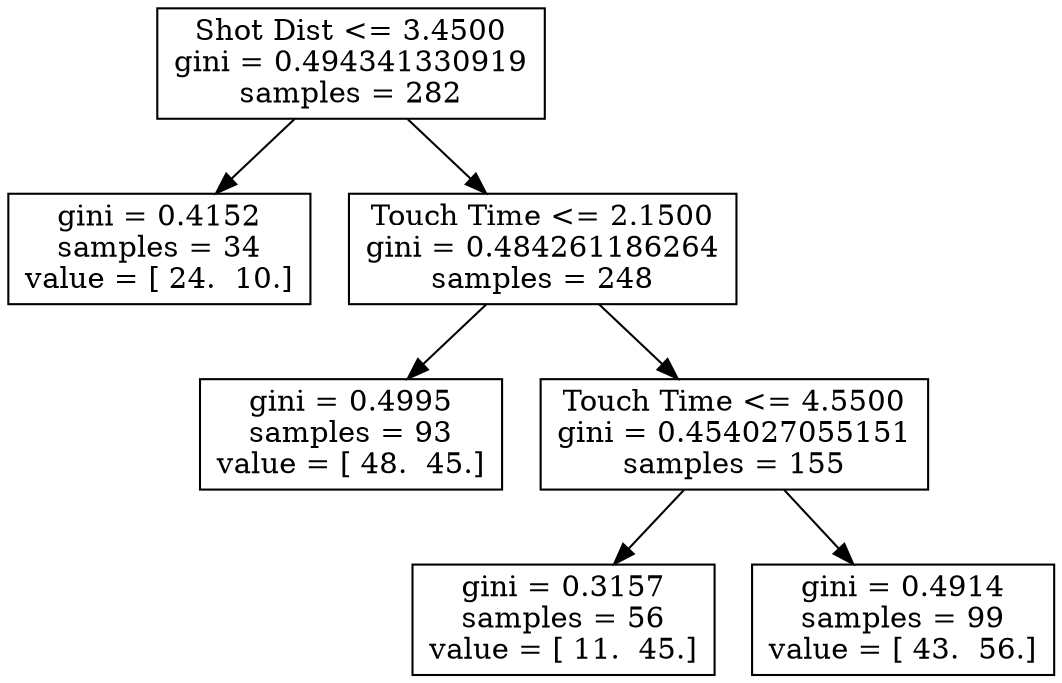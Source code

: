digraph Tree {
0 [label="Shot Dist <= 3.4500\ngini = 0.494341330919\nsamples = 282", shape="box"] ;
1 [label="gini = 0.4152\nsamples = 34\nvalue = [ 24.  10.]", shape="box"] ;
0 -> 1 ;
2 [label="Touch Time <= 2.1500\ngini = 0.484261186264\nsamples = 248", shape="box"] ;
0 -> 2 ;
3 [label="gini = 0.4995\nsamples = 93\nvalue = [ 48.  45.]", shape="box"] ;
2 -> 3 ;
4 [label="Touch Time <= 4.5500\ngini = 0.454027055151\nsamples = 155", shape="box"] ;
2 -> 4 ;
5 [label="gini = 0.3157\nsamples = 56\nvalue = [ 11.  45.]", shape="box"] ;
4 -> 5 ;
6 [label="gini = 0.4914\nsamples = 99\nvalue = [ 43.  56.]", shape="box"] ;
4 -> 6 ;
}